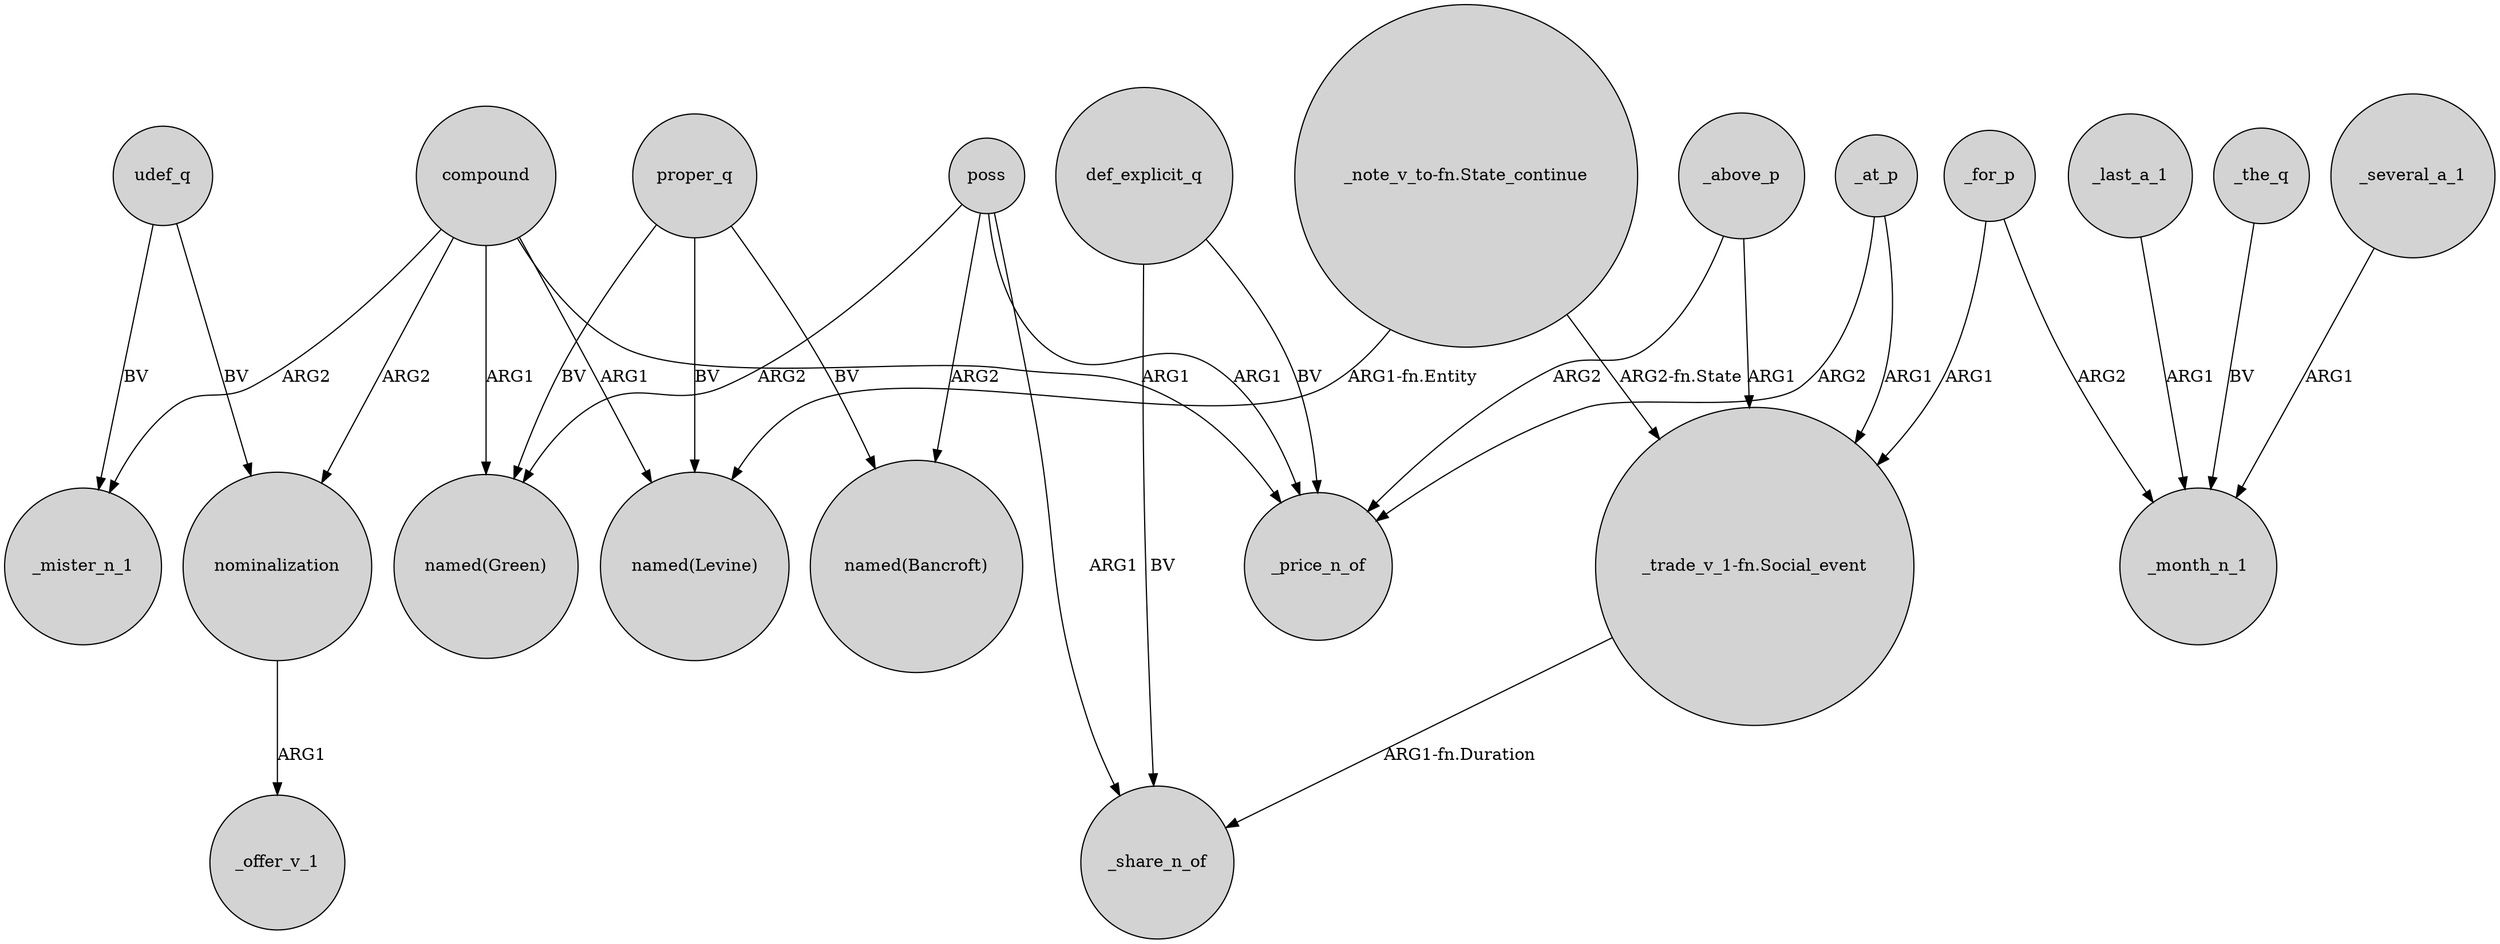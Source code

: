 digraph {
	node [shape=circle style=filled]
	compound -> _mister_n_1 [label=ARG2]
	_last_a_1 -> _month_n_1 [label=ARG1]
	_for_p -> "_trade_v_1-fn.Social_event" [label=ARG1]
	compound -> "named(Levine)" [label=ARG1]
	_the_q -> _month_n_1 [label=BV]
	"_trade_v_1-fn.Social_event" -> _share_n_of [label="ARG1-fn.Duration"]
	udef_q -> nominalization [label=BV]
	def_explicit_q -> _share_n_of [label=BV]
	_several_a_1 -> _month_n_1 [label=ARG1]
	udef_q -> _mister_n_1 [label=BV]
	proper_q -> "named(Levine)" [label=BV]
	_at_p -> "_trade_v_1-fn.Social_event" [label=ARG1]
	compound -> nominalization [label=ARG2]
	compound -> "named(Green)" [label=ARG1]
	poss -> _price_n_of [label=ARG1]
	_above_p -> "_trade_v_1-fn.Social_event" [label=ARG1]
	poss -> _share_n_of [label=ARG1]
	proper_q -> "named(Bancroft)" [label=BV]
	_at_p -> _price_n_of [label=ARG2]
	poss -> "named(Green)" [label=ARG2]
	poss -> "named(Bancroft)" [label=ARG2]
	_above_p -> _price_n_of [label=ARG2]
	"_note_v_to-fn.State_continue" -> "named(Levine)" [label="ARG1-fn.Entity"]
	compound -> _price_n_of [label=ARG1]
	proper_q -> "named(Green)" [label=BV]
	"_note_v_to-fn.State_continue" -> "_trade_v_1-fn.Social_event" [label="ARG2-fn.State"]
	nominalization -> _offer_v_1 [label=ARG1]
	_for_p -> _month_n_1 [label=ARG2]
	def_explicit_q -> _price_n_of [label=BV]
}

